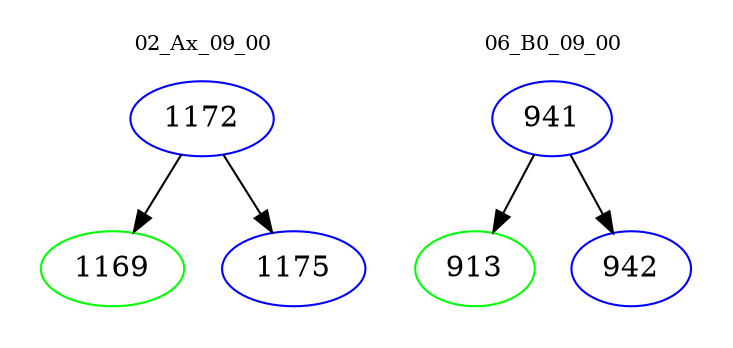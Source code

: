 digraph{
subgraph cluster_0 {
color = white
label = "02_Ax_09_00";
fontsize=10;
T0_1172 [label="1172", color="blue"]
T0_1172 -> T0_1169 [color="black"]
T0_1169 [label="1169", color="green"]
T0_1172 -> T0_1175 [color="black"]
T0_1175 [label="1175", color="blue"]
}
subgraph cluster_1 {
color = white
label = "06_B0_09_00";
fontsize=10;
T1_941 [label="941", color="blue"]
T1_941 -> T1_913 [color="black"]
T1_913 [label="913", color="green"]
T1_941 -> T1_942 [color="black"]
T1_942 [label="942", color="blue"]
}
}
